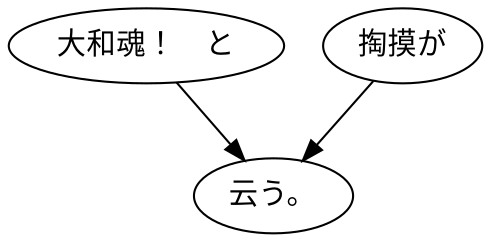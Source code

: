 digraph graph3854 {
	node0 [label="大和魂！　と"];
	node1 [label="掏摸が"];
	node2 [label="云う。"];
	node0 -> node2;
	node1 -> node2;
}
